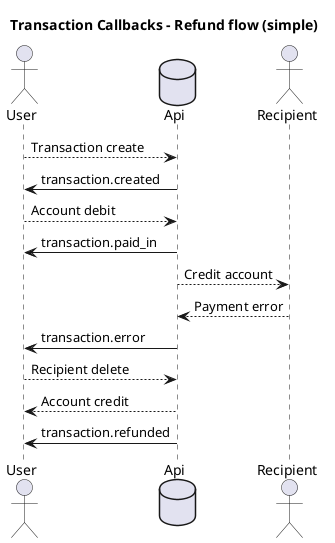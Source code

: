 @startuml

title Transaction Callbacks - Refund flow (simple)

actor User
database Api
actor Recipient

User --> Api : Transaction create
Api -> User : transaction.created 

User --> Api : Account debit
Api -> User : transaction.paid_in

Api --> Recipient : Credit account
Recipient --> Api : Payment error

Api -> User : transaction.error

User --> Api : Recipient delete
Api --> User : Account credit

Api -> User : transaction.refunded

@enduml
